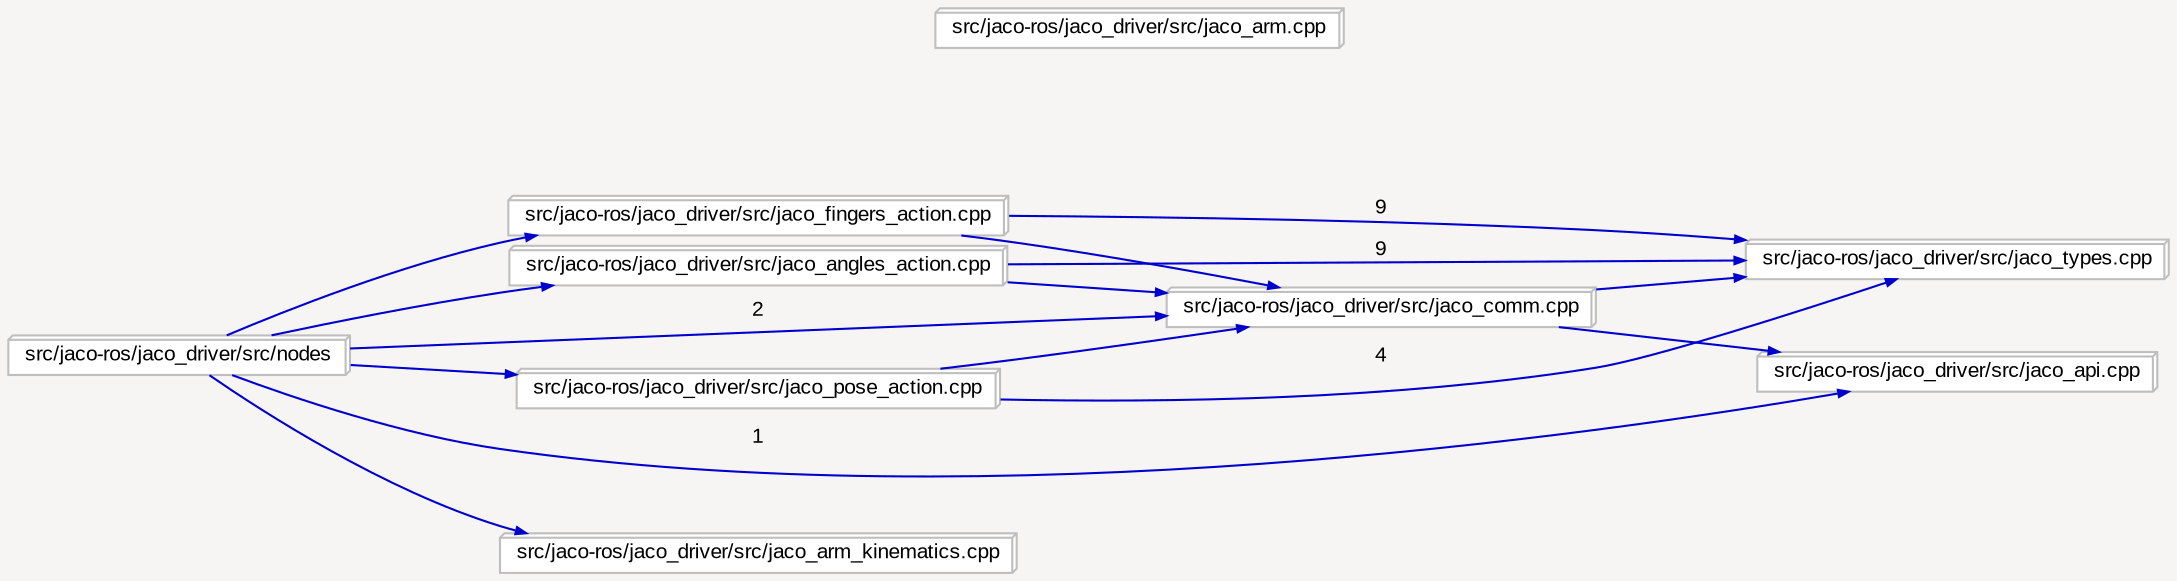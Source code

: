 digraph "" {
  graph [pack="true", packmode="clust", ranksep="1.0", style="rounded,filled", bgcolor="#F7F5F3", fontname="Arial", fontsize="10", label="", compound="true", fillcolor="#FFFFCC", rankdir="LR"];
  node [shape="rectangle", node_initialized="no", fixedsize="false", style="filled", color="grey", fontname="Arial", fontsize="10", width="0.0", height="0.0", fillcolor="white", label="", compound="true"];
  edge [arrowtail="none", dir="forward", arrowhead="normal", fontcolor="black", arrowsize="0.5", ltail="", lhead="", color="black", fontname="Arial", fontsize="10", label="", compound="true"];
  __N1 [shape="box3d", style="filled", color="#bebebe", label="src/jaco-ros/jaco_driver/src/jaco_comm.cpp", fillcolor="#ffffff"];
  __N2 [shape="box3d", style="filled", color="#bebebe", label="src/jaco-ros/jaco_driver/src/jaco_fingers_action.cpp", fillcolor="#ffffff"];
  __N3 [shape="box3d", style="filled", color="#bebebe", label="src/jaco-ros/jaco_driver/src/jaco_types.cpp", fillcolor="#ffffff"];
  __N4 [shape="box3d", style="filled", color="#bebebe", label="src/jaco-ros/jaco_driver/src/jaco_angles_action.cpp", fillcolor="#ffffff"];
  __N5 [shape="box3d", style="filled", color="#bebebe", label="src/jaco-ros/jaco_driver/src/jaco_pose_action.cpp", fillcolor="#ffffff"];
  __N6 [shape="box3d", style="filled", color="#bebebe", label="src/jaco-ros/jaco_driver/src/jaco_api.cpp", fillcolor="#ffffff"];
  __N7 [shape="box3d", style="filled", color="#bebebe", label="src/jaco-ros/jaco_driver/src/jaco_arm_kinematics.cpp", fillcolor="#ffffff"];
  __N8 [shape="box3d", style="filled", color="#bebebe", label="src/jaco-ros/jaco_driver/src/nodes", fillcolor="#ffffff"];
  __N9 [shape="box3d", style="filled", color="#bebebe", label="src/jaco-ros/jaco_driver/src/jaco_arm.cpp", fillcolor="#ffffff"];
  __N2 -> __N1 [arrowtail="none", dir="forward", arrowhead="normal", color="#0000cd", label="10"];
  __N2 -> __N3 [arrowtail="none", dir="forward", arrowhead="normal", color="#0000cd", label="9"];
  __N4 -> __N1 [arrowtail="none", dir="forward", arrowhead="normal", color="#0000cd", label="9"];
  __N4 -> __N3 [arrowtail="none", dir="forward", arrowhead="normal", color="#0000cd", label="9"];
  __N5 -> __N1 [arrowtail="none", dir="forward", arrowhead="normal", color="#0000cd", label="9"];
  __N5 -> __N3 [arrowtail="none", dir="forward", arrowhead="normal", color="#0000cd", label="4"];
  __N1 -> __N6 [arrowtail="none", dir="forward", arrowhead="normal", color="#0000cd", label="1"];
  __N1 -> __N3 [arrowtail="none", dir="forward", arrowhead="normal", color="#0000cd", label="37"];
  __N8 -> __N7 [arrowtail="none", dir="forward", arrowhead="normal", color="#0000cd", label="2"];
  __N8 -> __N2 [arrowtail="none", dir="forward", arrowhead="normal", color="#0000cd", label="2"];
  __N8 -> __N6 [arrowtail="none", dir="forward", arrowhead="normal", color="#0000cd", label="1"];
  __N8 -> __N4 [arrowtail="none", dir="forward", arrowhead="normal", color="#0000cd", label="2"];
  __N8 -> __N5 [arrowtail="none", dir="forward", arrowhead="normal", color="#0000cd", label="2"];
  __N8 -> __N1 [arrowtail="none", dir="forward", arrowhead="normal", color="#0000cd", label="2"];
}
